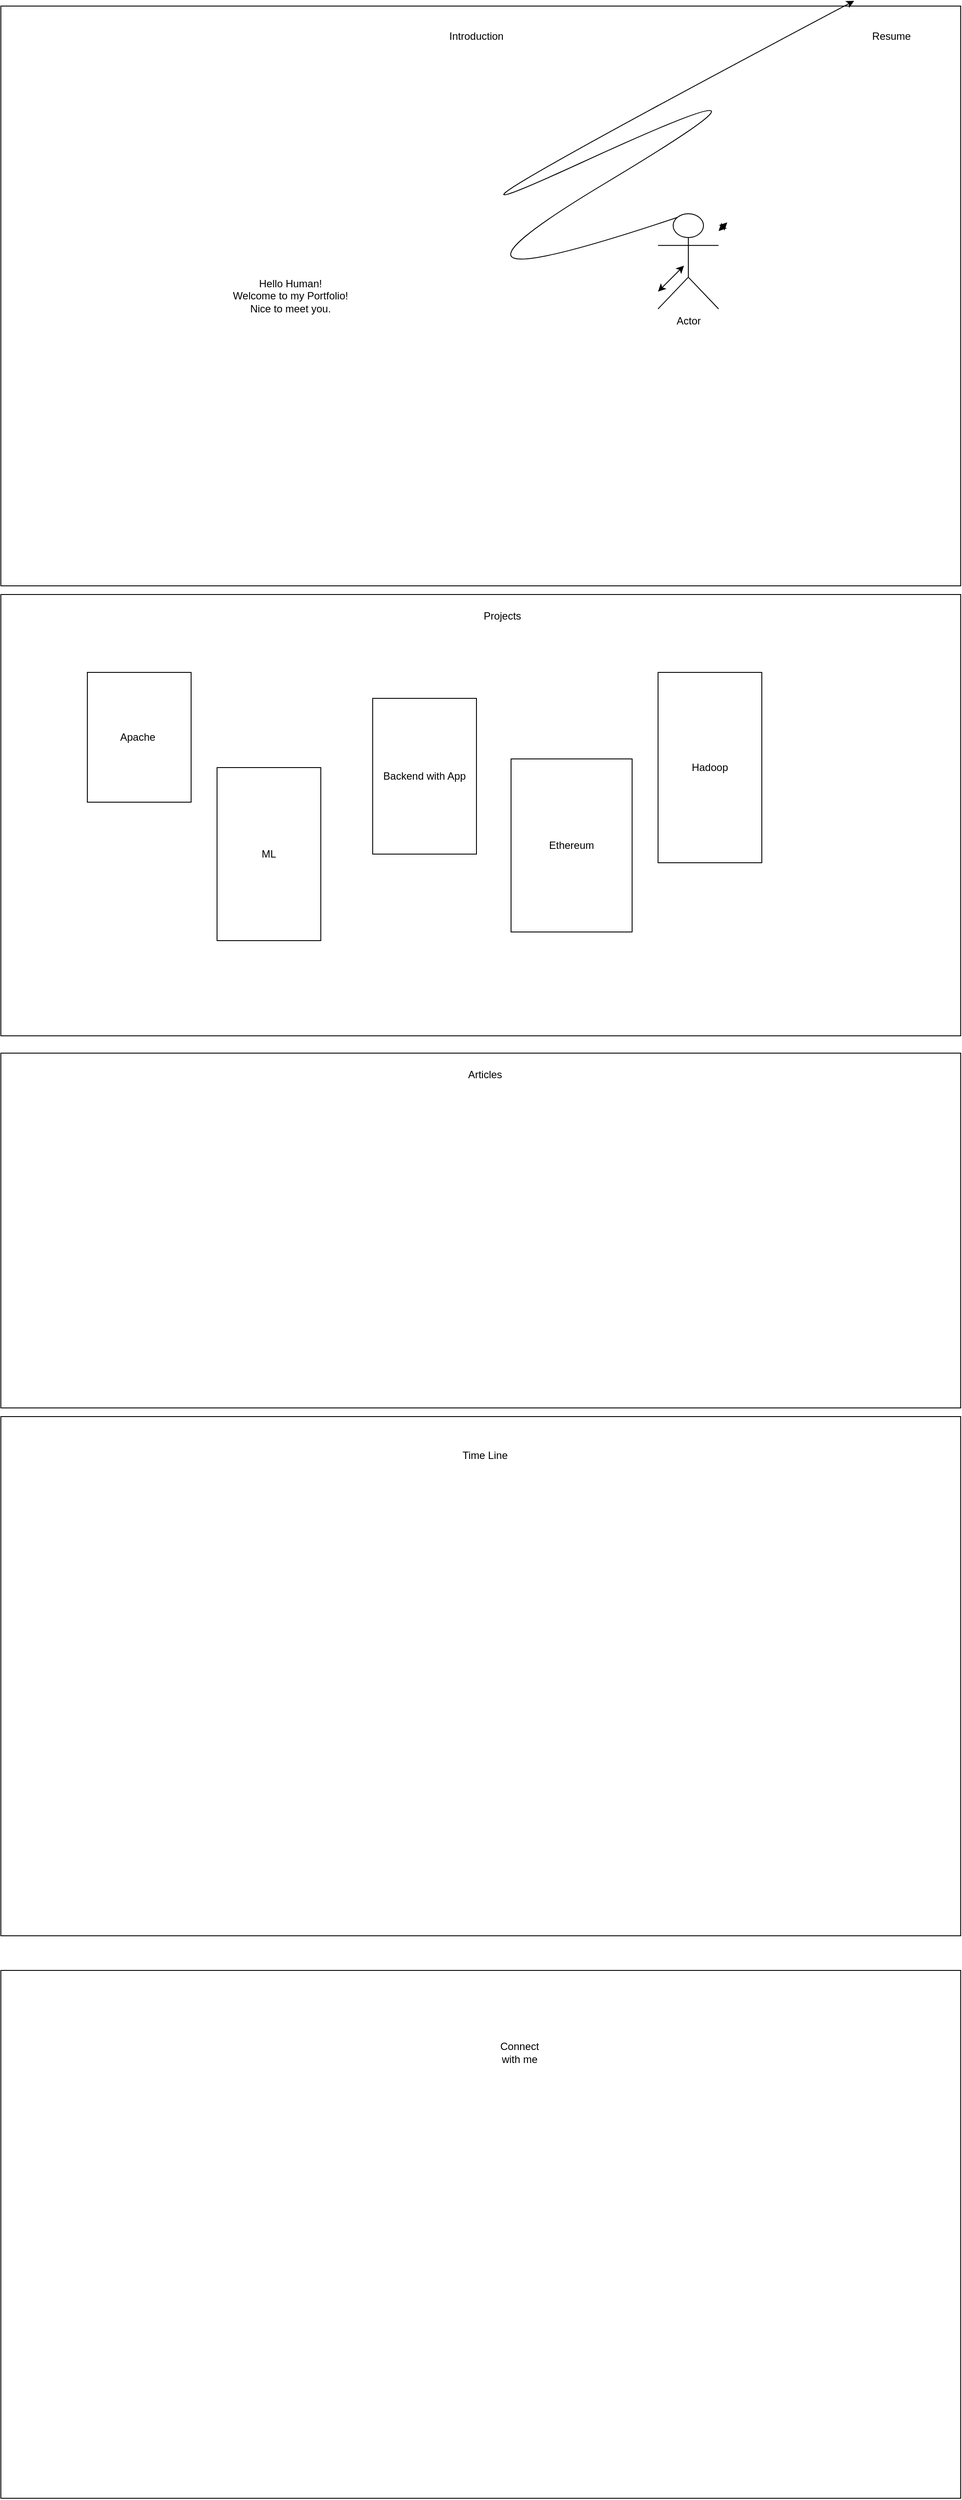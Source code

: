 <mxfile version="21.3.0" type="device">
  <diagram name="Page-1" id="hz-XARrmCzcY9LZ_8UDf">
    <mxGraphModel dx="2074" dy="1116" grid="1" gridSize="10" guides="1" tooltips="1" connect="1" arrows="1" fold="1" page="1" pageScale="1" pageWidth="5000" pageHeight="5000" math="0" shadow="0">
      <root>
        <mxCell id="0" />
        <mxCell id="1" parent="0" />
        <mxCell id="9T5zU1LLNVFqOQYqLnzH-1" value="" style="rounded=0;whiteSpace=wrap;html=1;" parent="1" vertex="1">
          <mxGeometry x="630" y="230" width="1110" height="670" as="geometry" />
        </mxCell>
        <mxCell id="8Rz5EqpFNAVE6bJSofCy-1" value="Hello Human!&lt;br&gt;Welcome to my Portfolio!&lt;br&gt;Nice to meet you." style="text;html=1;strokeColor=none;fillColor=none;align=center;verticalAlign=middle;whiteSpace=wrap;rounded=0;" vertex="1" parent="1">
          <mxGeometry x="860" y="475" width="210" height="180" as="geometry" />
        </mxCell>
        <mxCell id="8Rz5EqpFNAVE6bJSofCy-7" value="" style="curved=1;endArrow=classic;html=1;rounded=0;entryX=0.889;entryY=-0.009;entryDx=0;entryDy=0;entryPerimeter=0;exitX=0.5;exitY=0;exitDx=0;exitDy=0;exitPerimeter=0;" edge="1" parent="1" source="8Rz5EqpFNAVE6bJSofCy-3" target="9T5zU1LLNVFqOQYqLnzH-1">
          <mxGeometry width="50" height="50" relative="1" as="geometry">
            <mxPoint x="1020" y="590" as="sourcePoint" />
            <mxPoint x="1070" y="540" as="targetPoint" />
            <Array as="points">
              <mxPoint x="1070" y="590" />
              <mxPoint x="1587" y="280" />
              <mxPoint x="1020" y="540" />
            </Array>
          </mxGeometry>
        </mxCell>
        <mxCell id="8Rz5EqpFNAVE6bJSofCy-9" value="" style="endArrow=classic;startArrow=classic;html=1;rounded=0;" edge="1" parent="1" source="8Rz5EqpFNAVE6bJSofCy-3">
          <mxGeometry width="50" height="50" relative="1" as="geometry">
            <mxPoint x="1420" y="530" as="sourcePoint" />
            <mxPoint x="1470" y="480" as="targetPoint" />
          </mxGeometry>
        </mxCell>
        <mxCell id="8Rz5EqpFNAVE6bJSofCy-10" value="Introduction" style="text;html=1;strokeColor=none;fillColor=none;align=center;verticalAlign=middle;whiteSpace=wrap;rounded=0;" vertex="1" parent="1">
          <mxGeometry x="1150" y="250" width="60" height="30" as="geometry" />
        </mxCell>
        <mxCell id="8Rz5EqpFNAVE6bJSofCy-11" value="" style="endArrow=classic;startArrow=classic;html=1;rounded=0;" edge="1" parent="1" target="8Rz5EqpFNAVE6bJSofCy-3">
          <mxGeometry width="50" height="50" relative="1" as="geometry">
            <mxPoint x="1420" y="530" as="sourcePoint" />
            <mxPoint x="1470" y="480" as="targetPoint" />
          </mxGeometry>
        </mxCell>
        <mxCell id="8Rz5EqpFNAVE6bJSofCy-3" value="Actor" style="shape=umlActor;verticalLabelPosition=bottom;verticalAlign=top;html=1;outlineConnect=0;" vertex="1" parent="1">
          <mxGeometry x="1390" y="470" width="70" height="110" as="geometry" />
        </mxCell>
        <mxCell id="8Rz5EqpFNAVE6bJSofCy-13" value="" style="rounded=0;whiteSpace=wrap;html=1;" vertex="1" parent="1">
          <mxGeometry x="630" y="910" width="1110" height="510" as="geometry" />
        </mxCell>
        <mxCell id="8Rz5EqpFNAVE6bJSofCy-14" value="Projects" style="text;html=1;strokeColor=none;fillColor=none;align=center;verticalAlign=middle;whiteSpace=wrap;rounded=0;" vertex="1" parent="1">
          <mxGeometry x="1180" y="920" width="60" height="30" as="geometry" />
        </mxCell>
        <mxCell id="8Rz5EqpFNAVE6bJSofCy-15" value="" style="rounded=0;whiteSpace=wrap;html=1;" vertex="1" parent="1">
          <mxGeometry x="630" y="1860" width="1110" height="600" as="geometry" />
        </mxCell>
        <mxCell id="8Rz5EqpFNAVE6bJSofCy-16" value="Time Line" style="text;html=1;strokeColor=none;fillColor=none;align=center;verticalAlign=middle;whiteSpace=wrap;rounded=0;" vertex="1" parent="1">
          <mxGeometry x="1160" y="1890" width="60" height="30" as="geometry" />
        </mxCell>
        <mxCell id="8Rz5EqpFNAVE6bJSofCy-17" value="" style="rounded=0;whiteSpace=wrap;html=1;" vertex="1" parent="1">
          <mxGeometry x="630" y="2500" width="1110" height="610" as="geometry" />
        </mxCell>
        <mxCell id="8Rz5EqpFNAVE6bJSofCy-18" value="Connect with me" style="text;html=1;strokeColor=none;fillColor=none;align=center;verticalAlign=middle;whiteSpace=wrap;rounded=0;" vertex="1" parent="1">
          <mxGeometry x="1200" y="2580" width="60" height="30" as="geometry" />
        </mxCell>
        <mxCell id="8Rz5EqpFNAVE6bJSofCy-19" value="Resume" style="text;html=1;strokeColor=none;fillColor=none;align=center;verticalAlign=middle;whiteSpace=wrap;rounded=0;" vertex="1" parent="1">
          <mxGeometry x="1630" y="250" width="60" height="30" as="geometry" />
        </mxCell>
        <mxCell id="8Rz5EqpFNAVE6bJSofCy-20" value="" style="rounded=0;whiteSpace=wrap;html=1;" vertex="1" parent="1">
          <mxGeometry x="730" y="1000" width="120" height="150" as="geometry" />
        </mxCell>
        <mxCell id="8Rz5EqpFNAVE6bJSofCy-21" value="" style="rounded=0;whiteSpace=wrap;html=1;" vertex="1" parent="1">
          <mxGeometry x="880" y="1110" width="120" height="200" as="geometry" />
        </mxCell>
        <mxCell id="8Rz5EqpFNAVE6bJSofCy-22" value="Backend with App" style="rounded=0;whiteSpace=wrap;html=1;" vertex="1" parent="1">
          <mxGeometry x="1060" y="1030" width="120" height="180" as="geometry" />
        </mxCell>
        <mxCell id="8Rz5EqpFNAVE6bJSofCy-23" value="Ethereum" style="rounded=0;whiteSpace=wrap;html=1;" vertex="1" parent="1">
          <mxGeometry x="1220" y="1100" width="140" height="200" as="geometry" />
        </mxCell>
        <mxCell id="8Rz5EqpFNAVE6bJSofCy-24" value="Apache&amp;nbsp;" style="text;html=1;strokeColor=none;fillColor=none;align=center;verticalAlign=middle;whiteSpace=wrap;rounded=0;" vertex="1" parent="1">
          <mxGeometry x="760" y="1060" width="60" height="30" as="geometry" />
        </mxCell>
        <mxCell id="8Rz5EqpFNAVE6bJSofCy-25" value="ML" style="text;html=1;strokeColor=none;fillColor=none;align=center;verticalAlign=middle;whiteSpace=wrap;rounded=0;" vertex="1" parent="1">
          <mxGeometry x="910" y="1195" width="60" height="30" as="geometry" />
        </mxCell>
        <mxCell id="8Rz5EqpFNAVE6bJSofCy-27" value="Hadoop" style="rounded=0;whiteSpace=wrap;html=1;" vertex="1" parent="1">
          <mxGeometry x="1390" y="1000" width="120" height="220" as="geometry" />
        </mxCell>
        <mxCell id="8Rz5EqpFNAVE6bJSofCy-28" value="" style="rounded=0;whiteSpace=wrap;html=1;" vertex="1" parent="1">
          <mxGeometry x="630" y="1440" width="1110" height="410" as="geometry" />
        </mxCell>
        <mxCell id="8Rz5EqpFNAVE6bJSofCy-29" value="Articles" style="text;html=1;strokeColor=none;fillColor=none;align=center;verticalAlign=middle;whiteSpace=wrap;rounded=0;" vertex="1" parent="1">
          <mxGeometry x="1160" y="1450" width="60" height="30" as="geometry" />
        </mxCell>
      </root>
    </mxGraphModel>
  </diagram>
</mxfile>
